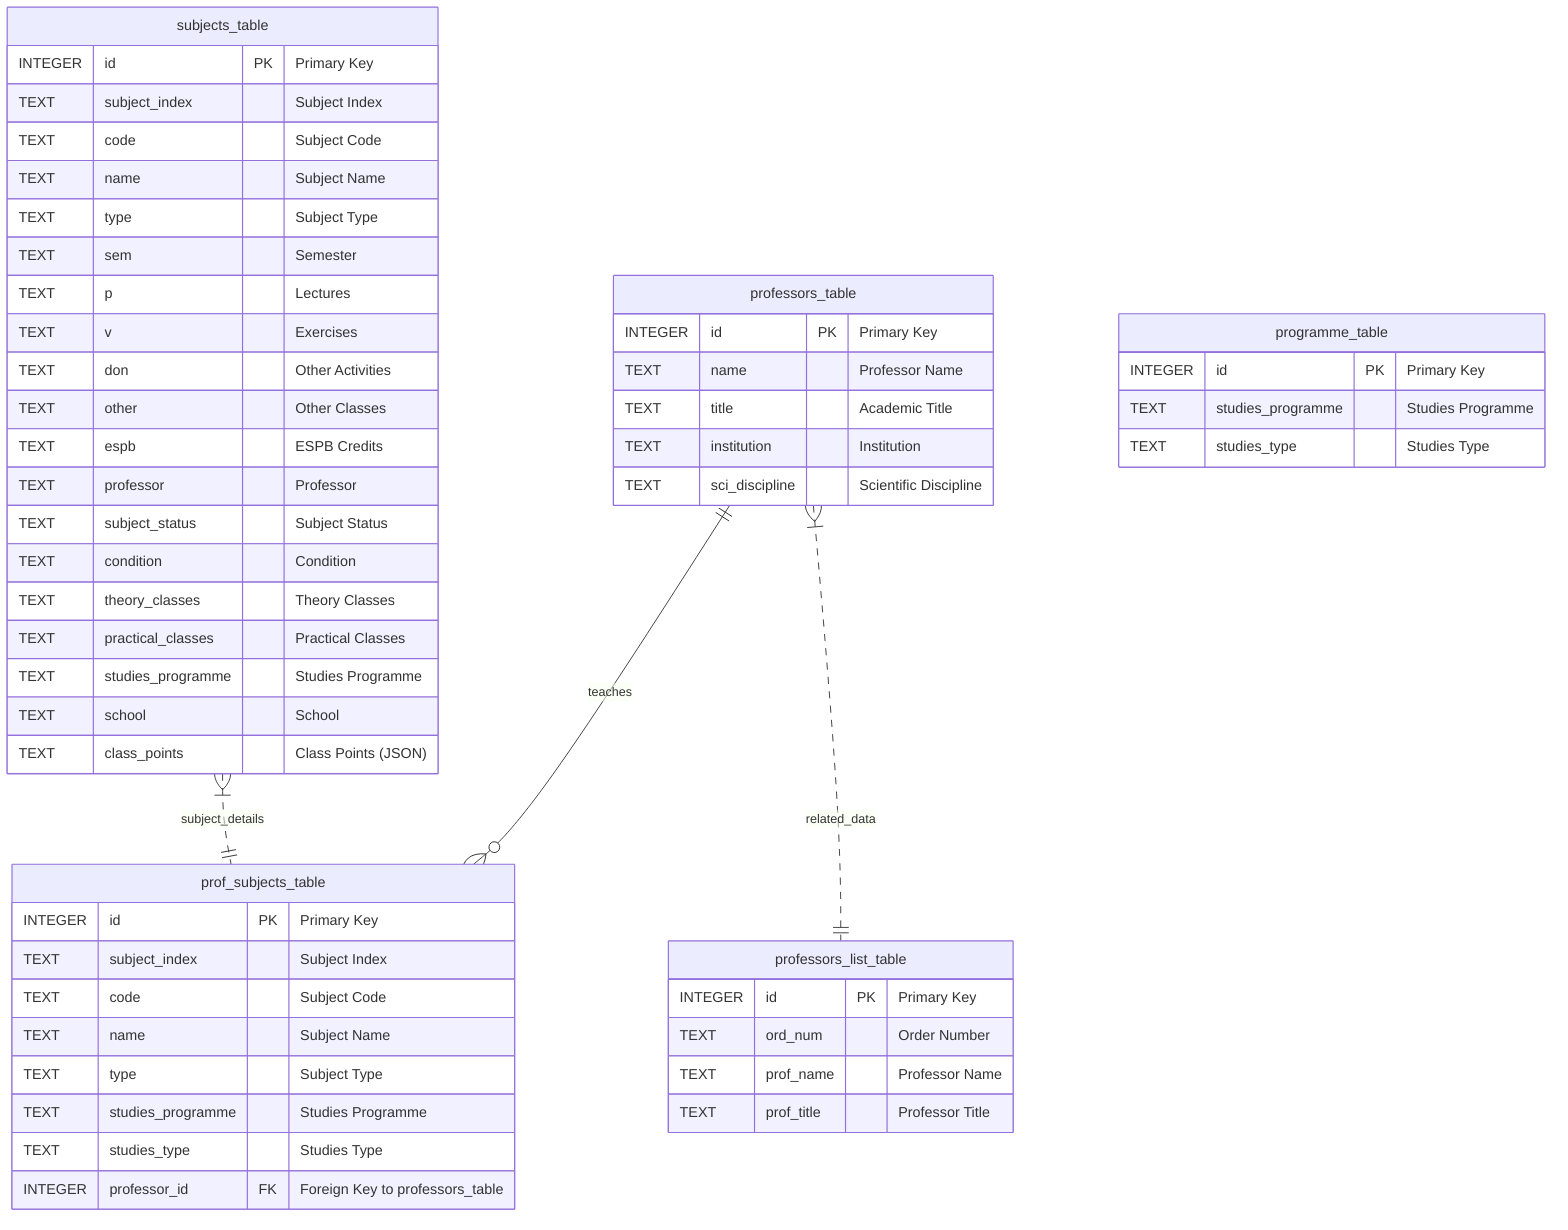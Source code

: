 erDiagram
    professors_table {
        INTEGER id PK "Primary Key"
        TEXT name "Professor Name"
        TEXT title "Academic Title"
        TEXT institution "Institution"
        TEXT sci_discipline "Scientific Discipline"
    }
    
    prof_subjects_table {
        INTEGER id PK "Primary Key"
        TEXT subject_index "Subject Index"
        TEXT code "Subject Code"
        TEXT name "Subject Name"
        TEXT type "Subject Type"
        TEXT studies_programme "Studies Programme"
        TEXT studies_type "Studies Type"
        INTEGER professor_id FK "Foreign Key to professors_table"
    }
    
    professors_list_table {
        INTEGER id PK "Primary Key"
        TEXT ord_num "Order Number"
        TEXT prof_name "Professor Name"
        TEXT prof_title "Professor Title"
    }
    
    subjects_table {
        INTEGER id PK "Primary Key"
        TEXT subject_index "Subject Index"
        TEXT code "Subject Code"
        TEXT name "Subject Name"
        TEXT type "Subject Type"
        TEXT sem "Semester"
        TEXT p "Lectures"
        TEXT v "Exercises"
        TEXT don "Other Activities"
        TEXT other "Other Classes"
        TEXT espb "ESPB Credits"
        TEXT professor "Professor"
        TEXT subject_status "Subject Status"
        TEXT condition "Condition"
        TEXT theory_classes "Theory Classes"
        TEXT practical_classes "Practical Classes"
        TEXT studies_programme "Studies Programme"
        TEXT school "School"
        TEXT class_points "Class Points (JSON)"
    }
    
    programme_table {
        INTEGER id PK "Primary Key"
        TEXT studies_programme "Studies Programme"
        TEXT studies_type "Studies Type"
    }
    
    %% Relationships
    professors_table ||--o{ prof_subjects_table : "teaches"
    
    %% Notes about table purposes
    professors_table }|..|| professors_list_table : "related_data"
    subjects_table }|..|| prof_subjects_table : "subject_details"